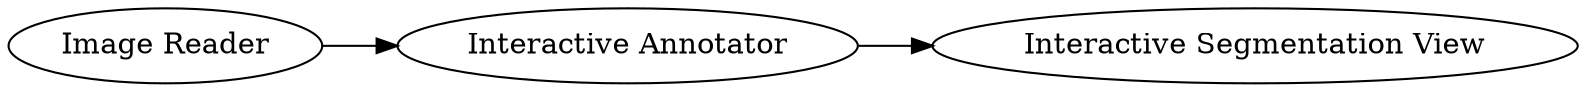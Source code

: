 digraph {
	2 -> 1
	1 -> 3
	1 [label="Interactive Annotator"]
	3 [label="Interactive Segmentation View"]
	2 [label="Image Reader"]
	rankdir=LR
}
